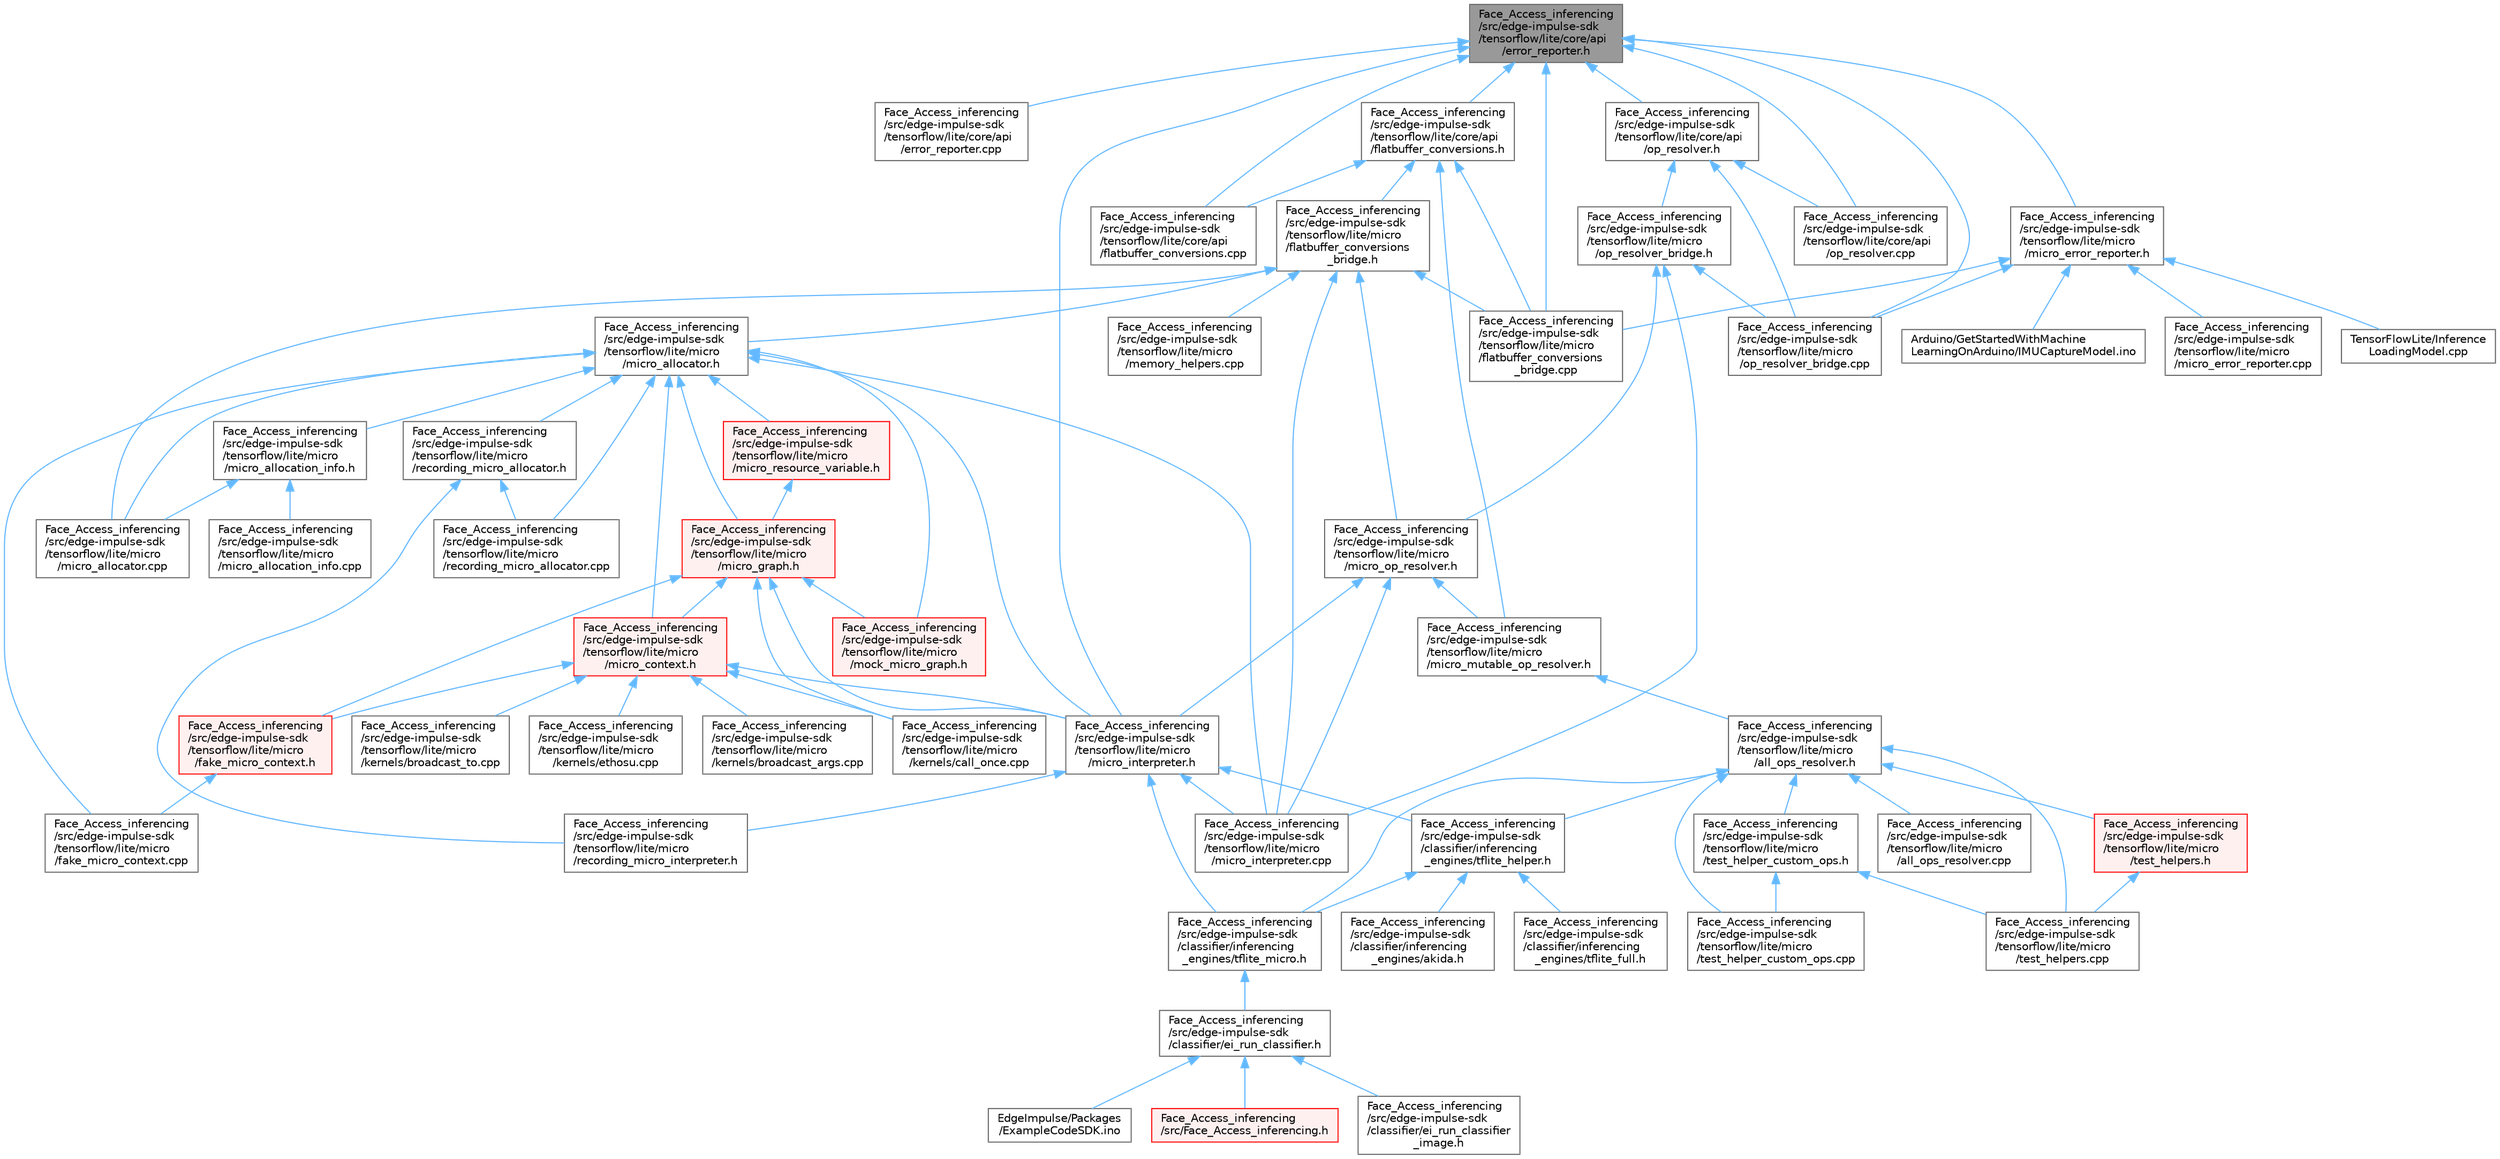 digraph "Face_Access_inferencing/src/edge-impulse-sdk/tensorflow/lite/core/api/error_reporter.h"
{
 // LATEX_PDF_SIZE
  bgcolor="transparent";
  edge [fontname=Helvetica,fontsize=10,labelfontname=Helvetica,labelfontsize=10];
  node [fontname=Helvetica,fontsize=10,shape=box,height=0.2,width=0.4];
  Node1 [id="Node000001",label="Face_Access_inferencing\l/src/edge-impulse-sdk\l/tensorflow/lite/core/api\l/error_reporter.h",height=0.2,width=0.4,color="gray40", fillcolor="grey60", style="filled", fontcolor="black",tooltip=" "];
  Node1 -> Node2 [id="edge84_Node000001_Node000002",dir="back",color="steelblue1",style="solid",tooltip=" "];
  Node2 [id="Node000002",label="Face_Access_inferencing\l/src/edge-impulse-sdk\l/tensorflow/lite/core/api\l/error_reporter.cpp",height=0.2,width=0.4,color="grey40", fillcolor="white", style="filled",URL="$_face___access__inferencing_2src_2edge-impulse-sdk_2tensorflow_2lite_2core_2api_2error__reporter_8cpp.html",tooltip=" "];
  Node1 -> Node3 [id="edge85_Node000001_Node000003",dir="back",color="steelblue1",style="solid",tooltip=" "];
  Node3 [id="Node000003",label="Face_Access_inferencing\l/src/edge-impulse-sdk\l/tensorflow/lite/core/api\l/flatbuffer_conversions.cpp",height=0.2,width=0.4,color="grey40", fillcolor="white", style="filled",URL="$_face___access__inferencing_2src_2edge-impulse-sdk_2tensorflow_2lite_2core_2api_2flatbuffer__conversions_8cpp.html",tooltip=" "];
  Node1 -> Node4 [id="edge86_Node000001_Node000004",dir="back",color="steelblue1",style="solid",tooltip=" "];
  Node4 [id="Node000004",label="Face_Access_inferencing\l/src/edge-impulse-sdk\l/tensorflow/lite/core/api\l/flatbuffer_conversions.h",height=0.2,width=0.4,color="grey40", fillcolor="white", style="filled",URL="$_face___access__inferencing_2src_2edge-impulse-sdk_2tensorflow_2lite_2core_2api_2flatbuffer__conversions_8h.html",tooltip=" "];
  Node4 -> Node3 [id="edge87_Node000004_Node000003",dir="back",color="steelblue1",style="solid",tooltip=" "];
  Node4 -> Node5 [id="edge88_Node000004_Node000005",dir="back",color="steelblue1",style="solid",tooltip=" "];
  Node5 [id="Node000005",label="Face_Access_inferencing\l/src/edge-impulse-sdk\l/tensorflow/lite/micro\l/flatbuffer_conversions\l_bridge.cpp",height=0.2,width=0.4,color="grey40", fillcolor="white", style="filled",URL="$_face___access__inferencing_2src_2edge-impulse-sdk_2tensorflow_2lite_2micro_2flatbuffer__conversions__bridge_8cpp.html",tooltip=" "];
  Node4 -> Node6 [id="edge89_Node000004_Node000006",dir="back",color="steelblue1",style="solid",tooltip=" "];
  Node6 [id="Node000006",label="Face_Access_inferencing\l/src/edge-impulse-sdk\l/tensorflow/lite/micro\l/flatbuffer_conversions\l_bridge.h",height=0.2,width=0.4,color="grey40", fillcolor="white", style="filled",URL="$_face___access__inferencing_2src_2edge-impulse-sdk_2tensorflow_2lite_2micro_2flatbuffer__conversions__bridge_8h.html",tooltip=" "];
  Node6 -> Node5 [id="edge90_Node000006_Node000005",dir="back",color="steelblue1",style="solid",tooltip=" "];
  Node6 -> Node7 [id="edge91_Node000006_Node000007",dir="back",color="steelblue1",style="solid",tooltip=" "];
  Node7 [id="Node000007",label="Face_Access_inferencing\l/src/edge-impulse-sdk\l/tensorflow/lite/micro\l/memory_helpers.cpp",height=0.2,width=0.4,color="grey40", fillcolor="white", style="filled",URL="$_face___access__inferencing_2src_2edge-impulse-sdk_2tensorflow_2lite_2micro_2memory__helpers_8cpp.html",tooltip=" "];
  Node6 -> Node8 [id="edge92_Node000006_Node000008",dir="back",color="steelblue1",style="solid",tooltip=" "];
  Node8 [id="Node000008",label="Face_Access_inferencing\l/src/edge-impulse-sdk\l/tensorflow/lite/micro\l/micro_allocator.cpp",height=0.2,width=0.4,color="grey40", fillcolor="white", style="filled",URL="$_face___access__inferencing_2src_2edge-impulse-sdk_2tensorflow_2lite_2micro_2micro__allocator_8cpp.html",tooltip=" "];
  Node6 -> Node9 [id="edge93_Node000006_Node000009",dir="back",color="steelblue1",style="solid",tooltip=" "];
  Node9 [id="Node000009",label="Face_Access_inferencing\l/src/edge-impulse-sdk\l/tensorflow/lite/micro\l/micro_allocator.h",height=0.2,width=0.4,color="grey40", fillcolor="white", style="filled",URL="$_face___access__inferencing_2src_2edge-impulse-sdk_2tensorflow_2lite_2micro_2micro__allocator_8h.html",tooltip=" "];
  Node9 -> Node10 [id="edge94_Node000009_Node000010",dir="back",color="steelblue1",style="solid",tooltip=" "];
  Node10 [id="Node000010",label="Face_Access_inferencing\l/src/edge-impulse-sdk\l/tensorflow/lite/micro\l/fake_micro_context.cpp",height=0.2,width=0.4,color="grey40", fillcolor="white", style="filled",URL="$_face___access__inferencing_2src_2edge-impulse-sdk_2tensorflow_2lite_2micro_2fake__micro__context_8cpp.html",tooltip=" "];
  Node9 -> Node11 [id="edge95_Node000009_Node000011",dir="back",color="steelblue1",style="solid",tooltip=" "];
  Node11 [id="Node000011",label="Face_Access_inferencing\l/src/edge-impulse-sdk\l/tensorflow/lite/micro\l/micro_allocation_info.h",height=0.2,width=0.4,color="grey40", fillcolor="white", style="filled",URL="$_face___access__inferencing_2src_2edge-impulse-sdk_2tensorflow_2lite_2micro_2micro__allocation__info_8h.html",tooltip=" "];
  Node11 -> Node12 [id="edge96_Node000011_Node000012",dir="back",color="steelblue1",style="solid",tooltip=" "];
  Node12 [id="Node000012",label="Face_Access_inferencing\l/src/edge-impulse-sdk\l/tensorflow/lite/micro\l/micro_allocation_info.cpp",height=0.2,width=0.4,color="grey40", fillcolor="white", style="filled",URL="$_face___access__inferencing_2src_2edge-impulse-sdk_2tensorflow_2lite_2micro_2micro__allocation__info_8cpp.html",tooltip=" "];
  Node11 -> Node8 [id="edge97_Node000011_Node000008",dir="back",color="steelblue1",style="solid",tooltip=" "];
  Node9 -> Node8 [id="edge98_Node000009_Node000008",dir="back",color="steelblue1",style="solid",tooltip=" "];
  Node9 -> Node13 [id="edge99_Node000009_Node000013",dir="back",color="steelblue1",style="solid",tooltip=" "];
  Node13 [id="Node000013",label="Face_Access_inferencing\l/src/edge-impulse-sdk\l/tensorflow/lite/micro\l/micro_context.h",height=0.2,width=0.4,color="red", fillcolor="#FFF0F0", style="filled",URL="$_face___access__inferencing_2src_2edge-impulse-sdk_2tensorflow_2lite_2micro_2micro__context_8h.html",tooltip=" "];
  Node13 -> Node14 [id="edge100_Node000013_Node000014",dir="back",color="steelblue1",style="solid",tooltip=" "];
  Node14 [id="Node000014",label="Face_Access_inferencing\l/src/edge-impulse-sdk\l/tensorflow/lite/micro\l/fake_micro_context.h",height=0.2,width=0.4,color="red", fillcolor="#FFF0F0", style="filled",URL="$_face___access__inferencing_2src_2edge-impulse-sdk_2tensorflow_2lite_2micro_2fake__micro__context_8h.html",tooltip=" "];
  Node14 -> Node10 [id="edge101_Node000014_Node000010",dir="back",color="steelblue1",style="solid",tooltip=" "];
  Node13 -> Node18 [id="edge102_Node000013_Node000018",dir="back",color="steelblue1",style="solid",tooltip=" "];
  Node18 [id="Node000018",label="Face_Access_inferencing\l/src/edge-impulse-sdk\l/tensorflow/lite/micro\l/kernels/broadcast_args.cpp",height=0.2,width=0.4,color="grey40", fillcolor="white", style="filled",URL="$_face___access__inferencing_2src_2edge-impulse-sdk_2tensorflow_2lite_2micro_2kernels_2broadcast__args_8cpp.html",tooltip=" "];
  Node13 -> Node19 [id="edge103_Node000013_Node000019",dir="back",color="steelblue1",style="solid",tooltip=" "];
  Node19 [id="Node000019",label="Face_Access_inferencing\l/src/edge-impulse-sdk\l/tensorflow/lite/micro\l/kernels/broadcast_to.cpp",height=0.2,width=0.4,color="grey40", fillcolor="white", style="filled",URL="$_face___access__inferencing_2src_2edge-impulse-sdk_2tensorflow_2lite_2micro_2kernels_2broadcast__to_8cpp.html",tooltip=" "];
  Node13 -> Node20 [id="edge104_Node000013_Node000020",dir="back",color="steelblue1",style="solid",tooltip=" "];
  Node20 [id="Node000020",label="Face_Access_inferencing\l/src/edge-impulse-sdk\l/tensorflow/lite/micro\l/kernels/call_once.cpp",height=0.2,width=0.4,color="grey40", fillcolor="white", style="filled",URL="$_face___access__inferencing_2src_2edge-impulse-sdk_2tensorflow_2lite_2micro_2kernels_2call__once_8cpp.html",tooltip=" "];
  Node13 -> Node21 [id="edge105_Node000013_Node000021",dir="back",color="steelblue1",style="solid",tooltip=" "];
  Node21 [id="Node000021",label="Face_Access_inferencing\l/src/edge-impulse-sdk\l/tensorflow/lite/micro\l/kernels/ethosu.cpp",height=0.2,width=0.4,color="grey40", fillcolor="white", style="filled",URL="$_face___access__inferencing_2src_2edge-impulse-sdk_2tensorflow_2lite_2micro_2kernels_2ethosu_8cpp.html",tooltip=" "];
  Node13 -> Node174 [id="edge106_Node000013_Node000174",dir="back",color="steelblue1",style="solid",tooltip=" "];
  Node174 [id="Node000174",label="Face_Access_inferencing\l/src/edge-impulse-sdk\l/tensorflow/lite/micro\l/micro_interpreter.h",height=0.2,width=0.4,color="grey40", fillcolor="white", style="filled",URL="$_face___access__inferencing_2src_2edge-impulse-sdk_2tensorflow_2lite_2micro_2micro__interpreter_8h.html",tooltip=" "];
  Node174 -> Node92 [id="edge107_Node000174_Node000092",dir="back",color="steelblue1",style="solid",tooltip=" "];
  Node92 [id="Node000092",label="Face_Access_inferencing\l/src/edge-impulse-sdk\l/classifier/inferencing\l_engines/tflite_helper.h",height=0.2,width=0.4,color="grey40", fillcolor="white", style="filled",URL="$tflite__helper_8h.html",tooltip=" "];
  Node92 -> Node93 [id="edge108_Node000092_Node000093",dir="back",color="steelblue1",style="solid",tooltip=" "];
  Node93 [id="Node000093",label="Face_Access_inferencing\l/src/edge-impulse-sdk\l/classifier/inferencing\l_engines/akida.h",height=0.2,width=0.4,color="grey40", fillcolor="white", style="filled",URL="$akida_8h.html",tooltip=" "];
  Node92 -> Node94 [id="edge109_Node000092_Node000094",dir="back",color="steelblue1",style="solid",tooltip=" "];
  Node94 [id="Node000094",label="Face_Access_inferencing\l/src/edge-impulse-sdk\l/classifier/inferencing\l_engines/tflite_full.h",height=0.2,width=0.4,color="grey40", fillcolor="white", style="filled",URL="$tflite__full_8h.html",tooltip=" "];
  Node92 -> Node95 [id="edge110_Node000092_Node000095",dir="back",color="steelblue1",style="solid",tooltip=" "];
  Node95 [id="Node000095",label="Face_Access_inferencing\l/src/edge-impulse-sdk\l/classifier/inferencing\l_engines/tflite_micro.h",height=0.2,width=0.4,color="grey40", fillcolor="white", style="filled",URL="$tflite__micro_8h.html",tooltip=" "];
  Node95 -> Node96 [id="edge111_Node000095_Node000096",dir="back",color="steelblue1",style="solid",tooltip=" "];
  Node96 [id="Node000096",label="Face_Access_inferencing\l/src/edge-impulse-sdk\l/classifier/ei_run_classifier.h",height=0.2,width=0.4,color="grey40", fillcolor="white", style="filled",URL="$ei__run__classifier_8h.html",tooltip=" "];
  Node96 -> Node97 [id="edge112_Node000096_Node000097",dir="back",color="steelblue1",style="solid",tooltip=" "];
  Node97 [id="Node000097",label="EdgeImpulse/Packages\l/ExampleCodeSDK.ino",height=0.2,width=0.4,color="grey40", fillcolor="white", style="filled",URL="$_example_code_s_d_k_8ino.html",tooltip=" "];
  Node96 -> Node98 [id="edge113_Node000096_Node000098",dir="back",color="steelblue1",style="solid",tooltip=" "];
  Node98 [id="Node000098",label="Face_Access_inferencing\l/src/Face_Access_inferencing.h",height=0.2,width=0.4,color="red", fillcolor="#FFF0F0", style="filled",URL="$_face___access__inferencing_8h.html",tooltip=" "];
  Node96 -> Node127 [id="edge114_Node000096_Node000127",dir="back",color="steelblue1",style="solid",tooltip=" "];
  Node127 [id="Node000127",label="Face_Access_inferencing\l/src/edge-impulse-sdk\l/classifier/ei_run_classifier\l_image.h",height=0.2,width=0.4,color="grey40", fillcolor="white", style="filled",URL="$ei__run__classifier__image_8h.html",tooltip=" "];
  Node174 -> Node95 [id="edge115_Node000174_Node000095",dir="back",color="steelblue1",style="solid",tooltip=" "];
  Node174 -> Node175 [id="edge116_Node000174_Node000175",dir="back",color="steelblue1",style="solid",tooltip=" "];
  Node175 [id="Node000175",label="Face_Access_inferencing\l/src/edge-impulse-sdk\l/tensorflow/lite/micro\l/micro_interpreter.cpp",height=0.2,width=0.4,color="grey40", fillcolor="white", style="filled",URL="$_face___access__inferencing_2src_2edge-impulse-sdk_2tensorflow_2lite_2micro_2micro__interpreter_8cpp.html",tooltip=" "];
  Node174 -> Node176 [id="edge117_Node000174_Node000176",dir="back",color="steelblue1",style="solid",tooltip=" "];
  Node176 [id="Node000176",label="Face_Access_inferencing\l/src/edge-impulse-sdk\l/tensorflow/lite/micro\l/recording_micro_interpreter.h",height=0.2,width=0.4,color="grey40", fillcolor="white", style="filled",URL="$_face___access__inferencing_2src_2edge-impulse-sdk_2tensorflow_2lite_2micro_2recording__micro__interpreter_8h.html",tooltip=" "];
  Node9 -> Node177 [id="edge118_Node000009_Node000177",dir="back",color="steelblue1",style="solid",tooltip=" "];
  Node177 [id="Node000177",label="Face_Access_inferencing\l/src/edge-impulse-sdk\l/tensorflow/lite/micro\l/micro_graph.h",height=0.2,width=0.4,color="red", fillcolor="#FFF0F0", style="filled",URL="$_face___access__inferencing_2src_2edge-impulse-sdk_2tensorflow_2lite_2micro_2micro__graph_8h.html",tooltip=" "];
  Node177 -> Node14 [id="edge119_Node000177_Node000014",dir="back",color="steelblue1",style="solid",tooltip=" "];
  Node177 -> Node20 [id="edge120_Node000177_Node000020",dir="back",color="steelblue1",style="solid",tooltip=" "];
  Node177 -> Node13 [id="edge121_Node000177_Node000013",dir="back",color="steelblue1",style="solid",tooltip=" "];
  Node177 -> Node174 [id="edge122_Node000177_Node000174",dir="back",color="steelblue1",style="solid",tooltip=" "];
  Node177 -> Node179 [id="edge123_Node000177_Node000179",dir="back",color="steelblue1",style="solid",tooltip=" "];
  Node179 [id="Node000179",label="Face_Access_inferencing\l/src/edge-impulse-sdk\l/tensorflow/lite/micro\l/mock_micro_graph.h",height=0.2,width=0.4,color="red", fillcolor="#FFF0F0", style="filled",URL="$_face___access__inferencing_2src_2edge-impulse-sdk_2tensorflow_2lite_2micro_2mock__micro__graph_8h.html",tooltip=" "];
  Node9 -> Node175 [id="edge124_Node000009_Node000175",dir="back",color="steelblue1",style="solid",tooltip=" "];
  Node9 -> Node174 [id="edge125_Node000009_Node000174",dir="back",color="steelblue1",style="solid",tooltip=" "];
  Node9 -> Node180 [id="edge126_Node000009_Node000180",dir="back",color="steelblue1",style="solid",tooltip=" "];
  Node180 [id="Node000180",label="Face_Access_inferencing\l/src/edge-impulse-sdk\l/tensorflow/lite/micro\l/micro_resource_variable.h",height=0.2,width=0.4,color="red", fillcolor="#FFF0F0", style="filled",URL="$_face___access__inferencing_2src_2edge-impulse-sdk_2tensorflow_2lite_2micro_2micro__resource__variable_8h.html",tooltip=" "];
  Node180 -> Node177 [id="edge127_Node000180_Node000177",dir="back",color="steelblue1",style="solid",tooltip=" "];
  Node9 -> Node179 [id="edge128_Node000009_Node000179",dir="back",color="steelblue1",style="solid",tooltip=" "];
  Node9 -> Node182 [id="edge129_Node000009_Node000182",dir="back",color="steelblue1",style="solid",tooltip=" "];
  Node182 [id="Node000182",label="Face_Access_inferencing\l/src/edge-impulse-sdk\l/tensorflow/lite/micro\l/recording_micro_allocator.cpp",height=0.2,width=0.4,color="grey40", fillcolor="white", style="filled",URL="$_face___access__inferencing_2src_2edge-impulse-sdk_2tensorflow_2lite_2micro_2recording__micro__allocator_8cpp.html",tooltip=" "];
  Node9 -> Node183 [id="edge130_Node000009_Node000183",dir="back",color="steelblue1",style="solid",tooltip=" "];
  Node183 [id="Node000183",label="Face_Access_inferencing\l/src/edge-impulse-sdk\l/tensorflow/lite/micro\l/recording_micro_allocator.h",height=0.2,width=0.4,color="grey40", fillcolor="white", style="filled",URL="$_face___access__inferencing_2src_2edge-impulse-sdk_2tensorflow_2lite_2micro_2recording__micro__allocator_8h.html",tooltip=" "];
  Node183 -> Node182 [id="edge131_Node000183_Node000182",dir="back",color="steelblue1",style="solid",tooltip=" "];
  Node183 -> Node176 [id="edge132_Node000183_Node000176",dir="back",color="steelblue1",style="solid",tooltip=" "];
  Node6 -> Node175 [id="edge133_Node000006_Node000175",dir="back",color="steelblue1",style="solid",tooltip=" "];
  Node6 -> Node184 [id="edge134_Node000006_Node000184",dir="back",color="steelblue1",style="solid",tooltip=" "];
  Node184 [id="Node000184",label="Face_Access_inferencing\l/src/edge-impulse-sdk\l/tensorflow/lite/micro\l/micro_op_resolver.h",height=0.2,width=0.4,color="grey40", fillcolor="white", style="filled",URL="$_face___access__inferencing_2src_2edge-impulse-sdk_2tensorflow_2lite_2micro_2micro__op__resolver_8h.html",tooltip=" "];
  Node184 -> Node175 [id="edge135_Node000184_Node000175",dir="back",color="steelblue1",style="solid",tooltip=" "];
  Node184 -> Node174 [id="edge136_Node000184_Node000174",dir="back",color="steelblue1",style="solid",tooltip=" "];
  Node184 -> Node90 [id="edge137_Node000184_Node000090",dir="back",color="steelblue1",style="solid",tooltip=" "];
  Node90 [id="Node000090",label="Face_Access_inferencing\l/src/edge-impulse-sdk\l/tensorflow/lite/micro\l/micro_mutable_op_resolver.h",height=0.2,width=0.4,color="grey40", fillcolor="white", style="filled",URL="$_face___access__inferencing_2src_2edge-impulse-sdk_2tensorflow_2lite_2micro_2micro__mutable__op__resolver_8h.html",tooltip=" "];
  Node90 -> Node91 [id="edge138_Node000090_Node000091",dir="back",color="steelblue1",style="solid",tooltip=" "];
  Node91 [id="Node000091",label="Face_Access_inferencing\l/src/edge-impulse-sdk\l/tensorflow/lite/micro\l/all_ops_resolver.h",height=0.2,width=0.4,color="grey40", fillcolor="white", style="filled",URL="$_face___access__inferencing_2src_2edge-impulse-sdk_2tensorflow_2lite_2micro_2all__ops__resolver_8h.html",tooltip=" "];
  Node91 -> Node92 [id="edge139_Node000091_Node000092",dir="back",color="steelblue1",style="solid",tooltip=" "];
  Node91 -> Node95 [id="edge140_Node000091_Node000095",dir="back",color="steelblue1",style="solid",tooltip=" "];
  Node91 -> Node128 [id="edge141_Node000091_Node000128",dir="back",color="steelblue1",style="solid",tooltip=" "];
  Node128 [id="Node000128",label="Face_Access_inferencing\l/src/edge-impulse-sdk\l/tensorflow/lite/micro\l/all_ops_resolver.cpp",height=0.2,width=0.4,color="grey40", fillcolor="white", style="filled",URL="$_face___access__inferencing_2src_2edge-impulse-sdk_2tensorflow_2lite_2micro_2all__ops__resolver_8cpp.html",tooltip=" "];
  Node91 -> Node129 [id="edge142_Node000091_Node000129",dir="back",color="steelblue1",style="solid",tooltip=" "];
  Node129 [id="Node000129",label="Face_Access_inferencing\l/src/edge-impulse-sdk\l/tensorflow/lite/micro\l/test_helper_custom_ops.cpp",height=0.2,width=0.4,color="grey40", fillcolor="white", style="filled",URL="$_face___access__inferencing_2src_2edge-impulse-sdk_2tensorflow_2lite_2micro_2test__helper__custom__ops_8cpp.html",tooltip=" "];
  Node91 -> Node130 [id="edge143_Node000091_Node000130",dir="back",color="steelblue1",style="solid",tooltip=" "];
  Node130 [id="Node000130",label="Face_Access_inferencing\l/src/edge-impulse-sdk\l/tensorflow/lite/micro\l/test_helper_custom_ops.h",height=0.2,width=0.4,color="grey40", fillcolor="white", style="filled",URL="$_face___access__inferencing_2src_2edge-impulse-sdk_2tensorflow_2lite_2micro_2test__helper__custom__ops_8h.html",tooltip=" "];
  Node130 -> Node129 [id="edge144_Node000130_Node000129",dir="back",color="steelblue1",style="solid",tooltip=" "];
  Node130 -> Node131 [id="edge145_Node000130_Node000131",dir="back",color="steelblue1",style="solid",tooltip=" "];
  Node131 [id="Node000131",label="Face_Access_inferencing\l/src/edge-impulse-sdk\l/tensorflow/lite/micro\l/test_helpers.cpp",height=0.2,width=0.4,color="grey40", fillcolor="white", style="filled",URL="$_face___access__inferencing_2src_2edge-impulse-sdk_2tensorflow_2lite_2micro_2test__helpers_8cpp.html",tooltip=" "];
  Node91 -> Node131 [id="edge146_Node000091_Node000131",dir="back",color="steelblue1",style="solid",tooltip=" "];
  Node91 -> Node132 [id="edge147_Node000091_Node000132",dir="back",color="steelblue1",style="solid",tooltip=" "];
  Node132 [id="Node000132",label="Face_Access_inferencing\l/src/edge-impulse-sdk\l/tensorflow/lite/micro\l/test_helpers.h",height=0.2,width=0.4,color="red", fillcolor="#FFF0F0", style="filled",URL="$_face___access__inferencing_2src_2edge-impulse-sdk_2tensorflow_2lite_2micro_2test__helpers_8h.html",tooltip=" "];
  Node132 -> Node131 [id="edge148_Node000132_Node000131",dir="back",color="steelblue1",style="solid",tooltip=" "];
  Node4 -> Node90 [id="edge149_Node000004_Node000090",dir="back",color="steelblue1",style="solid",tooltip=" "];
  Node1 -> Node185 [id="edge150_Node000001_Node000185",dir="back",color="steelblue1",style="solid",tooltip=" "];
  Node185 [id="Node000185",label="Face_Access_inferencing\l/src/edge-impulse-sdk\l/tensorflow/lite/core/api\l/op_resolver.cpp",height=0.2,width=0.4,color="grey40", fillcolor="white", style="filled",URL="$_face___access__inferencing_2src_2edge-impulse-sdk_2tensorflow_2lite_2core_2api_2op__resolver_8cpp.html",tooltip=" "];
  Node1 -> Node186 [id="edge151_Node000001_Node000186",dir="back",color="steelblue1",style="solid",tooltip=" "];
  Node186 [id="Node000186",label="Face_Access_inferencing\l/src/edge-impulse-sdk\l/tensorflow/lite/core/api\l/op_resolver.h",height=0.2,width=0.4,color="grey40", fillcolor="white", style="filled",URL="$_face___access__inferencing_2src_2edge-impulse-sdk_2tensorflow_2lite_2core_2api_2op__resolver_8h.html",tooltip=" "];
  Node186 -> Node185 [id="edge152_Node000186_Node000185",dir="back",color="steelblue1",style="solid",tooltip=" "];
  Node186 -> Node187 [id="edge153_Node000186_Node000187",dir="back",color="steelblue1",style="solid",tooltip=" "];
  Node187 [id="Node000187",label="Face_Access_inferencing\l/src/edge-impulse-sdk\l/tensorflow/lite/micro\l/op_resolver_bridge.cpp",height=0.2,width=0.4,color="grey40", fillcolor="white", style="filled",URL="$_face___access__inferencing_2src_2edge-impulse-sdk_2tensorflow_2lite_2micro_2op__resolver__bridge_8cpp.html",tooltip=" "];
  Node186 -> Node188 [id="edge154_Node000186_Node000188",dir="back",color="steelblue1",style="solid",tooltip=" "];
  Node188 [id="Node000188",label="Face_Access_inferencing\l/src/edge-impulse-sdk\l/tensorflow/lite/micro\l/op_resolver_bridge.h",height=0.2,width=0.4,color="grey40", fillcolor="white", style="filled",URL="$_face___access__inferencing_2src_2edge-impulse-sdk_2tensorflow_2lite_2micro_2op__resolver__bridge_8h.html",tooltip=" "];
  Node188 -> Node175 [id="edge155_Node000188_Node000175",dir="back",color="steelblue1",style="solid",tooltip=" "];
  Node188 -> Node184 [id="edge156_Node000188_Node000184",dir="back",color="steelblue1",style="solid",tooltip=" "];
  Node188 -> Node187 [id="edge157_Node000188_Node000187",dir="back",color="steelblue1",style="solid",tooltip=" "];
  Node1 -> Node5 [id="edge158_Node000001_Node000005",dir="back",color="steelblue1",style="solid",tooltip=" "];
  Node1 -> Node189 [id="edge159_Node000001_Node000189",dir="back",color="steelblue1",style="solid",tooltip=" "];
  Node189 [id="Node000189",label="Face_Access_inferencing\l/src/edge-impulse-sdk\l/tensorflow/lite/micro\l/micro_error_reporter.h",height=0.2,width=0.4,color="grey40", fillcolor="white", style="filled",URL="$_face___access__inferencing_2src_2edge-impulse-sdk_2tensorflow_2lite_2micro_2micro__error__reporter_8h.html",tooltip=" "];
  Node189 -> Node190 [id="edge160_Node000189_Node000190",dir="back",color="steelblue1",style="solid",tooltip=" "];
  Node190 [id="Node000190",label="Arduino/GetStartedWithMachine\lLearningOnArduino/IMUCaptureModel.ino",height=0.2,width=0.4,color="grey40", fillcolor="white", style="filled",URL="$_i_m_u_capture_model_8ino.html",tooltip=" "];
  Node189 -> Node5 [id="edge161_Node000189_Node000005",dir="back",color="steelblue1",style="solid",tooltip=" "];
  Node189 -> Node191 [id="edge162_Node000189_Node000191",dir="back",color="steelblue1",style="solid",tooltip=" "];
  Node191 [id="Node000191",label="Face_Access_inferencing\l/src/edge-impulse-sdk\l/tensorflow/lite/micro\l/micro_error_reporter.cpp",height=0.2,width=0.4,color="grey40", fillcolor="white", style="filled",URL="$_face___access__inferencing_2src_2edge-impulse-sdk_2tensorflow_2lite_2micro_2micro__error__reporter_8cpp.html",tooltip=" "];
  Node189 -> Node187 [id="edge163_Node000189_Node000187",dir="back",color="steelblue1",style="solid",tooltip=" "];
  Node189 -> Node192 [id="edge164_Node000189_Node000192",dir="back",color="steelblue1",style="solid",tooltip=" "];
  Node192 [id="Node000192",label="TensorFlowLite/Inference\lLoadingModel.cpp",height=0.2,width=0.4,color="grey40", fillcolor="white", style="filled",URL="$_inference_loading_model_8cpp.html",tooltip=" "];
  Node1 -> Node174 [id="edge165_Node000001_Node000174",dir="back",color="steelblue1",style="solid",tooltip=" "];
  Node1 -> Node187 [id="edge166_Node000001_Node000187",dir="back",color="steelblue1",style="solid",tooltip=" "];
}

